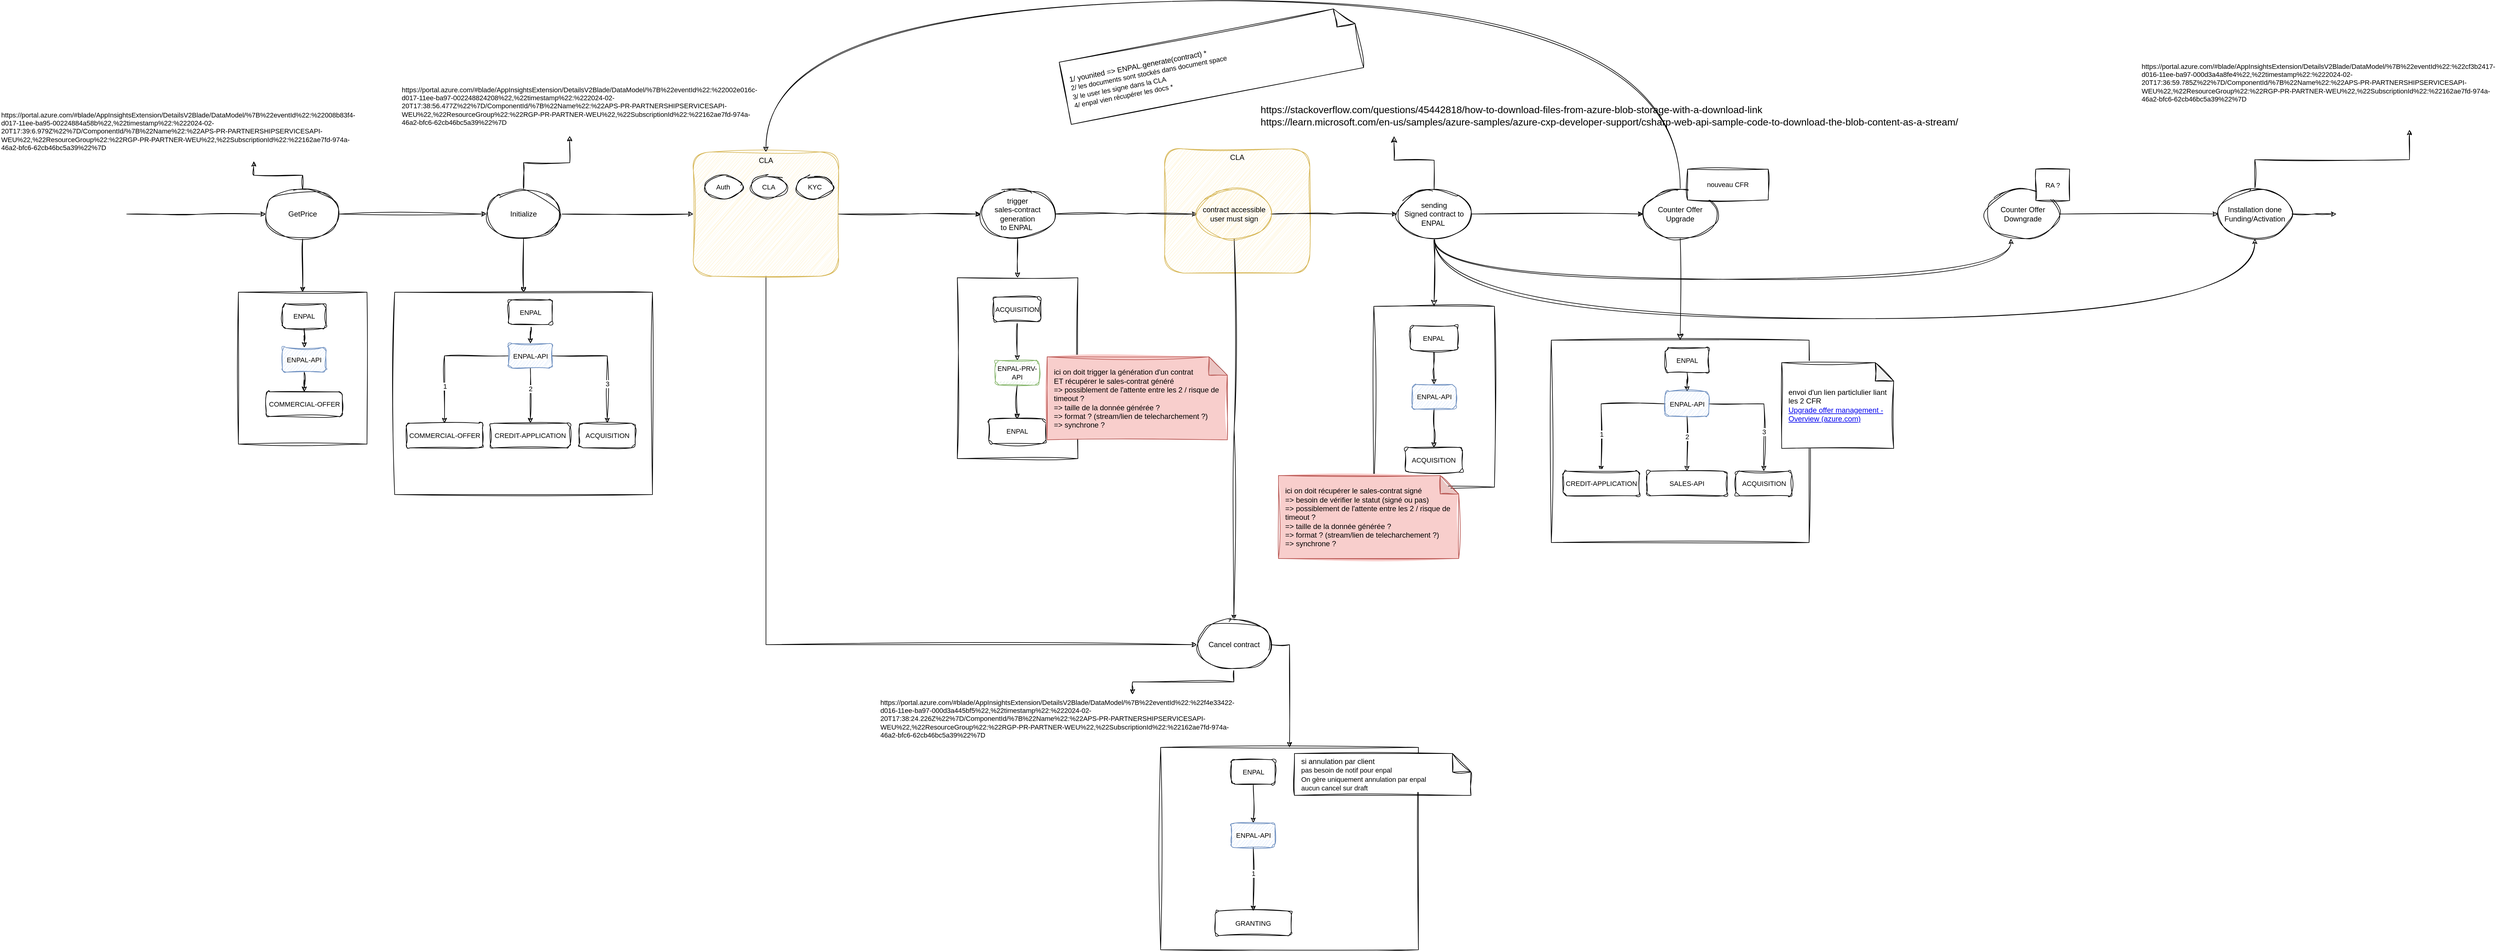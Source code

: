 <mxfile version="23.1.5" type="github">
  <diagram name="Page-1" id="ll8dguvFfSGfcC2gaz9z">
    <mxGraphModel dx="2431" dy="1378" grid="0" gridSize="10" guides="1" tooltips="1" connect="1" arrows="1" fold="1" page="0" pageScale="1" pageWidth="827" pageHeight="1169" math="0" shadow="0">
      <root>
        <mxCell id="0" />
        <mxCell id="1" parent="0" />
        <mxCell id="O_qo1a9OV6YFcOZOdrmT-1" value="CLA&lt;br&gt;&lt;div&gt;&lt;br/&gt;&lt;/div&gt;" style="rounded=1;whiteSpace=wrap;html=1;sketch=1;hachureGap=4;jiggle=2;curveFitting=1;align=center;verticalAlign=top;fillColor=#fff2cc;strokeColor=#d6b656;" vertex="1" parent="1">
          <mxGeometry x="1339" y="12" width="236" height="202" as="geometry" />
        </mxCell>
        <mxCell id="O_qo1a9OV6YFcOZOdrmT-2" value="" style="rounded=0;whiteSpace=wrap;html=1;sketch=1;hachureGap=4;jiggle=2;curveFitting=1;fontFamily=Helvetica;fontSize=11;fontColor=default;labelBackgroundColor=default;" vertex="1" parent="1">
          <mxGeometry x="1002" y="221.5" width="196" height="294" as="geometry" />
        </mxCell>
        <mxCell id="O_qo1a9OV6YFcOZOdrmT-3" value="" style="rounded=0;whiteSpace=wrap;html=1;sketch=1;hachureGap=4;jiggle=2;curveFitting=1;fontFamily=Helvetica;fontSize=11;fontColor=default;labelBackgroundColor=default;" vertex="1" parent="1">
          <mxGeometry x="-166.5" y="245" width="209" height="247" as="geometry" />
        </mxCell>
        <mxCell id="O_qo1a9OV6YFcOZOdrmT-4" style="edgeStyle=orthogonalEdgeStyle;rounded=0;sketch=1;hachureGap=4;jiggle=2;curveFitting=1;orthogonalLoop=1;jettySize=auto;html=1;" edge="1" parent="1" source="O_qo1a9OV6YFcOZOdrmT-7" target="O_qo1a9OV6YFcOZOdrmT-11">
          <mxGeometry relative="1" as="geometry" />
        </mxCell>
        <mxCell id="O_qo1a9OV6YFcOZOdrmT-5" style="edgeStyle=orthogonalEdgeStyle;rounded=0;sketch=1;hachureGap=4;jiggle=2;curveFitting=1;orthogonalLoop=1;jettySize=auto;html=1;strokeColor=default;align=center;verticalAlign=middle;fontFamily=Helvetica;fontSize=11;fontColor=default;labelBackgroundColor=default;endArrow=classic;exitX=0.5;exitY=1;exitDx=0;exitDy=0;" edge="1" parent="1" source="O_qo1a9OV6YFcOZOdrmT-7" target="O_qo1a9OV6YFcOZOdrmT-3">
          <mxGeometry relative="1" as="geometry" />
        </mxCell>
        <mxCell id="O_qo1a9OV6YFcOZOdrmT-6" style="edgeStyle=orthogonalEdgeStyle;rounded=0;sketch=1;hachureGap=4;jiggle=2;curveFitting=1;orthogonalLoop=1;jettySize=auto;html=1;strokeColor=default;align=center;verticalAlign=middle;fontFamily=Helvetica;fontSize=11;fontColor=default;labelBackgroundColor=default;endArrow=classic;entryX=0.75;entryY=1;entryDx=0;entryDy=0;" edge="1" parent="1" source="O_qo1a9OV6YFcOZOdrmT-7" target="O_qo1a9OV6YFcOZOdrmT-43">
          <mxGeometry relative="1" as="geometry" />
        </mxCell>
        <mxCell id="O_qo1a9OV6YFcOZOdrmT-7" value="GetPrice" style="ellipse;whiteSpace=wrap;html=1;sketch=1;hachureGap=4;jiggle=2;curveFitting=1;" vertex="1" parent="1">
          <mxGeometry x="-122" y="78" width="120" height="80" as="geometry" />
        </mxCell>
        <mxCell id="O_qo1a9OV6YFcOZOdrmT-8" style="edgeStyle=orthogonalEdgeStyle;rounded=0;sketch=1;hachureGap=4;jiggle=2;curveFitting=1;orthogonalLoop=1;jettySize=auto;html=1;" edge="1" parent="1" source="O_qo1a9OV6YFcOZOdrmT-11" target="O_qo1a9OV6YFcOZOdrmT-13">
          <mxGeometry relative="1" as="geometry" />
        </mxCell>
        <mxCell id="O_qo1a9OV6YFcOZOdrmT-9" style="edgeStyle=orthogonalEdgeStyle;rounded=0;sketch=1;hachureGap=4;jiggle=2;curveFitting=1;orthogonalLoop=1;jettySize=auto;html=1;entryX=0;entryY=0.5;entryDx=0;entryDy=0;strokeColor=default;align=center;verticalAlign=middle;fontFamily=Helvetica;fontSize=11;fontColor=default;labelBackgroundColor=default;endArrow=classic;exitX=0.5;exitY=1;exitDx=0;exitDy=0;" edge="1" parent="1" source="O_qo1a9OV6YFcOZOdrmT-13" target="O_qo1a9OV6YFcOZOdrmT-32">
          <mxGeometry relative="1" as="geometry" />
        </mxCell>
        <mxCell id="O_qo1a9OV6YFcOZOdrmT-10" style="edgeStyle=orthogonalEdgeStyle;rounded=0;sketch=1;hachureGap=4;jiggle=2;curveFitting=1;orthogonalLoop=1;jettySize=auto;html=1;entryX=0.5;entryY=1;entryDx=0;entryDy=0;strokeColor=default;align=center;verticalAlign=middle;fontFamily=Helvetica;fontSize=11;fontColor=default;labelBackgroundColor=default;endArrow=classic;" edge="1" parent="1" source="O_qo1a9OV6YFcOZOdrmT-11" target="O_qo1a9OV6YFcOZOdrmT-56">
          <mxGeometry relative="1" as="geometry" />
        </mxCell>
        <mxCell id="O_qo1a9OV6YFcOZOdrmT-11" value="Initialize" style="ellipse;whiteSpace=wrap;html=1;sketch=1;hachureGap=4;jiggle=2;curveFitting=1;" vertex="1" parent="1">
          <mxGeometry x="237" y="78" width="120" height="80" as="geometry" />
        </mxCell>
        <mxCell id="O_qo1a9OV6YFcOZOdrmT-12" style="edgeStyle=orthogonalEdgeStyle;rounded=0;sketch=1;hachureGap=4;jiggle=2;curveFitting=1;orthogonalLoop=1;jettySize=auto;html=1;" edge="1" parent="1" source="O_qo1a9OV6YFcOZOdrmT-30" target="O_qo1a9OV6YFcOZOdrmT-18">
          <mxGeometry relative="1" as="geometry" />
        </mxCell>
        <mxCell id="O_qo1a9OV6YFcOZOdrmT-13" value="CLA&lt;br&gt;&lt;div&gt;&lt;br/&gt;&lt;/div&gt;" style="rounded=1;whiteSpace=wrap;html=1;sketch=1;hachureGap=4;jiggle=2;curveFitting=1;align=center;verticalAlign=top;fillColor=#fff2cc;strokeColor=#d6b656;" vertex="1" parent="1">
          <mxGeometry x="573" y="17" width="236" height="202" as="geometry" />
        </mxCell>
        <mxCell id="O_qo1a9OV6YFcOZOdrmT-14" value="" style="edgeStyle=orthogonalEdgeStyle;rounded=0;sketch=1;hachureGap=4;jiggle=2;curveFitting=1;orthogonalLoop=1;jettySize=auto;html=1;entryX=0.34;entryY=1.001;entryDx=0;entryDy=0;exitX=0.5;exitY=1;exitDx=0;exitDy=0;curved=1;entryPerimeter=0;" edge="1" parent="1" source="O_qo1a9OV6YFcOZOdrmT-18" target="O_qo1a9OV6YFcOZOdrmT-20">
          <mxGeometry relative="1" as="geometry">
            <Array as="points">
              <mxPoint x="1777" y="224" />
              <mxPoint x="2715" y="224" />
            </Array>
          </mxGeometry>
        </mxCell>
        <mxCell id="O_qo1a9OV6YFcOZOdrmT-15" style="edgeStyle=orthogonalEdgeStyle;rounded=0;sketch=1;hachureGap=4;jiggle=2;curveFitting=1;orthogonalLoop=1;jettySize=auto;html=1;entryX=0.5;entryY=1;entryDx=0;entryDy=0;strokeColor=default;align=center;verticalAlign=middle;fontFamily=Helvetica;fontSize=11;fontColor=default;labelBackgroundColor=default;endArrow=classic;exitX=0.5;exitY=1;exitDx=0;exitDy=0;curved=1;" edge="1" parent="1" source="O_qo1a9OV6YFcOZOdrmT-18" target="O_qo1a9OV6YFcOZOdrmT-23">
          <mxGeometry relative="1" as="geometry">
            <Array as="points">
              <mxPoint x="1777" y="288" />
              <mxPoint x="3111" y="288" />
            </Array>
          </mxGeometry>
        </mxCell>
        <mxCell id="O_qo1a9OV6YFcOZOdrmT-16" style="edgeStyle=orthogonalEdgeStyle;rounded=0;sketch=1;hachureGap=4;jiggle=2;curveFitting=1;orthogonalLoop=1;jettySize=auto;html=1;fontSize=12;startSize=8;endSize=8;entryX=0.19;entryY=1.166;entryDx=0;entryDy=0;entryPerimeter=0;" edge="1" parent="1" source="O_qo1a9OV6YFcOZOdrmT-18" target="O_qo1a9OV6YFcOZOdrmT-77">
          <mxGeometry relative="1" as="geometry" />
        </mxCell>
        <mxCell id="O_qo1a9OV6YFcOZOdrmT-17" style="edgeStyle=none;curved=1;rounded=0;sketch=1;hachureGap=4;jiggle=2;curveFitting=1;orthogonalLoop=1;jettySize=auto;html=1;fontSize=12;startSize=8;endSize=8;" edge="1" parent="1" source="O_qo1a9OV6YFcOZOdrmT-18" target="O_qo1a9OV6YFcOZOdrmT-80">
          <mxGeometry relative="1" as="geometry" />
        </mxCell>
        <mxCell id="O_qo1a9OV6YFcOZOdrmT-18" value="sending&lt;br&gt;Signed contract to&lt;br&gt;ENPAL&amp;nbsp;" style="ellipse;whiteSpace=wrap;html=1;sketch=1;hachureGap=4;jiggle=2;curveFitting=1;" vertex="1" parent="1">
          <mxGeometry x="1717" y="77.93" width="120" height="80" as="geometry" />
        </mxCell>
        <mxCell id="O_qo1a9OV6YFcOZOdrmT-19" style="edgeStyle=orthogonalEdgeStyle;rounded=0;sketch=1;hachureGap=4;jiggle=2;curveFitting=1;orthogonalLoop=1;jettySize=auto;html=1;entryX=0;entryY=0.5;entryDx=0;entryDy=0;" edge="1" parent="1" source="O_qo1a9OV6YFcOZOdrmT-20" target="O_qo1a9OV6YFcOZOdrmT-23">
          <mxGeometry relative="1" as="geometry" />
        </mxCell>
        <mxCell id="O_qo1a9OV6YFcOZOdrmT-20" value="Counter Offer&lt;br&gt;Downgrade" style="ellipse;whiteSpace=wrap;html=1;sketch=1;hachureGap=4;jiggle=2;curveFitting=1;" vertex="1" parent="1">
          <mxGeometry x="2674" y="77.93" width="120" height="80" as="geometry" />
        </mxCell>
        <mxCell id="O_qo1a9OV6YFcOZOdrmT-21" style="edgeStyle=orthogonalEdgeStyle;rounded=0;sketch=1;hachureGap=4;jiggle=2;curveFitting=1;orthogonalLoop=1;jettySize=auto;html=1;strokeColor=default;align=center;verticalAlign=middle;fontFamily=Helvetica;fontSize=11;fontColor=default;labelBackgroundColor=default;endArrow=classic;" edge="1" parent="1" source="O_qo1a9OV6YFcOZOdrmT-23">
          <mxGeometry relative="1" as="geometry">
            <mxPoint x="3243.6" y="117.93" as="targetPoint" />
          </mxGeometry>
        </mxCell>
        <mxCell id="O_qo1a9OV6YFcOZOdrmT-22" style="edgeStyle=orthogonalEdgeStyle;rounded=0;sketch=1;hachureGap=4;jiggle=2;curveFitting=1;orthogonalLoop=1;jettySize=auto;html=1;strokeColor=default;align=center;verticalAlign=middle;fontFamily=Helvetica;fontSize=11;fontColor=default;labelBackgroundColor=default;endArrow=classic;entryX=0.75;entryY=1;entryDx=0;entryDy=0;" edge="1" parent="1" source="O_qo1a9OV6YFcOZOdrmT-23" target="O_qo1a9OV6YFcOZOdrmT-42">
          <mxGeometry relative="1" as="geometry" />
        </mxCell>
        <mxCell id="O_qo1a9OV6YFcOZOdrmT-23" value="Installation done&lt;br&gt;Funding/Activation" style="ellipse;whiteSpace=wrap;html=1;sketch=1;hachureGap=4;jiggle=2;curveFitting=1;" vertex="1" parent="1">
          <mxGeometry x="3051" y="77.93" width="120" height="80" as="geometry" />
        </mxCell>
        <mxCell id="O_qo1a9OV6YFcOZOdrmT-24" value="" style="edgeStyle=orthogonalEdgeStyle;rounded=0;sketch=1;hachureGap=4;jiggle=2;curveFitting=1;orthogonalLoop=1;jettySize=auto;html=1;" edge="1" parent="1" source="O_qo1a9OV6YFcOZOdrmT-18" target="O_qo1a9OV6YFcOZOdrmT-27">
          <mxGeometry relative="1" as="geometry">
            <mxPoint x="1674" y="117.93" as="sourcePoint" />
            <mxPoint x="2126" y="115.93" as="targetPoint" />
          </mxGeometry>
        </mxCell>
        <mxCell id="O_qo1a9OV6YFcOZOdrmT-25" style="edgeStyle=orthogonalEdgeStyle;rounded=0;sketch=1;hachureGap=4;jiggle=2;curveFitting=1;orthogonalLoop=1;jettySize=auto;html=1;entryX=0.5;entryY=0;entryDx=0;entryDy=0;exitX=0.5;exitY=0;exitDx=0;exitDy=0;curved=1;" edge="1" parent="1" source="O_qo1a9OV6YFcOZOdrmT-27" target="O_qo1a9OV6YFcOZOdrmT-13">
          <mxGeometry relative="1" as="geometry">
            <Array as="points">
              <mxPoint x="2177" y="-229" />
              <mxPoint x="691" y="-229" />
            </Array>
          </mxGeometry>
        </mxCell>
        <mxCell id="O_qo1a9OV6YFcOZOdrmT-26" style="edgeStyle=orthogonalEdgeStyle;rounded=0;sketch=1;hachureGap=4;jiggle=2;curveFitting=1;orthogonalLoop=1;jettySize=auto;html=1;entryX=0.5;entryY=0;entryDx=0;entryDy=0;fontSize=12;startSize=8;endSize=8;" edge="1" parent="1" source="O_qo1a9OV6YFcOZOdrmT-27" target="O_qo1a9OV6YFcOZOdrmT-88">
          <mxGeometry relative="1" as="geometry" />
        </mxCell>
        <mxCell id="O_qo1a9OV6YFcOZOdrmT-27" value="Counter Offer&lt;br&gt;Upgrade" style="ellipse;whiteSpace=wrap;html=1;sketch=1;hachureGap=4;jiggle=2;curveFitting=1;" vertex="1" parent="1">
          <mxGeometry x="2117" y="77.93" width="120" height="80" as="geometry" />
        </mxCell>
        <mxCell id="O_qo1a9OV6YFcOZOdrmT-28" value="" style="edgeStyle=orthogonalEdgeStyle;rounded=0;sketch=1;hachureGap=4;jiggle=2;curveFitting=1;orthogonalLoop=1;jettySize=auto;html=1;" edge="1" parent="1" source="O_qo1a9OV6YFcOZOdrmT-76" target="O_qo1a9OV6YFcOZOdrmT-30">
          <mxGeometry relative="1" as="geometry">
            <mxPoint x="809" y="118" as="sourcePoint" />
            <mxPoint x="1371" y="118" as="targetPoint" />
          </mxGeometry>
        </mxCell>
        <mxCell id="O_qo1a9OV6YFcOZOdrmT-29" style="edgeStyle=orthogonalEdgeStyle;rounded=0;sketch=1;hachureGap=4;jiggle=2;curveFitting=1;orthogonalLoop=1;jettySize=auto;html=1;entryX=0.5;entryY=0;entryDx=0;entryDy=0;strokeColor=default;align=center;verticalAlign=middle;fontFamily=Helvetica;fontSize=11;fontColor=default;labelBackgroundColor=default;endArrow=classic;" edge="1" parent="1" source="O_qo1a9OV6YFcOZOdrmT-30" target="O_qo1a9OV6YFcOZOdrmT-32">
          <mxGeometry relative="1" as="geometry" />
        </mxCell>
        <mxCell id="O_qo1a9OV6YFcOZOdrmT-30" value="contract accessible&lt;br&gt;user must sign" style="ellipse;whiteSpace=wrap;html=1;sketch=1;hachureGap=4;jiggle=2;curveFitting=1;fillColor=#fff2cc;strokeColor=#d6b656;" vertex="1" parent="1">
          <mxGeometry x="1392" y="78" width="120" height="80" as="geometry" />
        </mxCell>
        <mxCell id="O_qo1a9OV6YFcOZOdrmT-31" style="edgeStyle=orthogonalEdgeStyle;rounded=0;sketch=1;hachureGap=4;jiggle=2;curveFitting=1;orthogonalLoop=1;jettySize=auto;html=1;strokeColor=default;align=center;verticalAlign=middle;fontFamily=Helvetica;fontSize=11;fontColor=default;labelBackgroundColor=default;endArrow=classic;entryX=0.75;entryY=0;entryDx=0;entryDy=0;" edge="1" parent="1" source="O_qo1a9OV6YFcOZOdrmT-32" target="O_qo1a9OV6YFcOZOdrmT-59">
          <mxGeometry relative="1" as="geometry" />
        </mxCell>
        <mxCell id="O_qo1a9OV6YFcOZOdrmT-32" value="Cancel contract" style="ellipse;whiteSpace=wrap;html=1;sketch=1;hachureGap=4;jiggle=2;curveFitting=1;" vertex="1" parent="1">
          <mxGeometry x="1391.5" y="778" width="120" height="80" as="geometry" />
        </mxCell>
        <mxCell id="O_qo1a9OV6YFcOZOdrmT-33" value="" style="endArrow=classic;html=1;rounded=0;sketch=1;hachureGap=4;jiggle=2;curveFitting=1;strokeColor=default;align=center;verticalAlign=middle;fontFamily=Helvetica;fontSize=11;fontColor=default;labelBackgroundColor=default;edgeStyle=orthogonalEdgeStyle;entryX=0;entryY=0.5;entryDx=0;entryDy=0;" edge="1" parent="1" target="O_qo1a9OV6YFcOZOdrmT-7">
          <mxGeometry width="50" height="50" relative="1" as="geometry">
            <mxPoint x="-348" y="118" as="sourcePoint" />
            <mxPoint x="261" y="430" as="targetPoint" />
          </mxGeometry>
        </mxCell>
        <mxCell id="O_qo1a9OV6YFcOZOdrmT-34" value="Auth" style="ellipse;whiteSpace=wrap;html=1;sketch=1;hachureGap=4;jiggle=2;curveFitting=1;fontFamily=Helvetica;fontSize=11;fontColor=default;labelBackgroundColor=default;" vertex="1" parent="1">
          <mxGeometry x="591" y="56" width="61" height="36" as="geometry" />
        </mxCell>
        <mxCell id="O_qo1a9OV6YFcOZOdrmT-35" value="CLA" style="ellipse;whiteSpace=wrap;html=1;sketch=1;hachureGap=4;jiggle=2;curveFitting=1;fontFamily=Helvetica;fontSize=11;fontColor=default;labelBackgroundColor=default;" vertex="1" parent="1">
          <mxGeometry x="665" y="56" width="61" height="36" as="geometry" />
        </mxCell>
        <mxCell id="O_qo1a9OV6YFcOZOdrmT-36" value="KYC" style="ellipse;whiteSpace=wrap;html=1;sketch=1;hachureGap=4;jiggle=2;curveFitting=1;fontFamily=Helvetica;fontSize=11;fontColor=default;labelBackgroundColor=default;" vertex="1" parent="1">
          <mxGeometry x="740" y="56" width="61" height="36" as="geometry" />
        </mxCell>
        <mxCell id="O_qo1a9OV6YFcOZOdrmT-37" value="" style="edgeStyle=orthogonalEdgeStyle;rounded=0;sketch=1;hachureGap=4;jiggle=2;curveFitting=1;orthogonalLoop=1;jettySize=auto;html=1;strokeColor=default;align=center;verticalAlign=middle;fontFamily=Helvetica;fontSize=11;fontColor=default;labelBackgroundColor=default;endArrow=classic;" edge="1" parent="1" source="O_qo1a9OV6YFcOZOdrmT-38" target="O_qo1a9OV6YFcOZOdrmT-40">
          <mxGeometry relative="1" as="geometry" />
        </mxCell>
        <mxCell id="O_qo1a9OV6YFcOZOdrmT-38" value="ENPAL" style="rounded=1;whiteSpace=wrap;html=1;sketch=1;hachureGap=4;jiggle=2;curveFitting=1;fontFamily=Helvetica;fontSize=11;fontColor=default;labelBackgroundColor=default;" vertex="1" parent="1">
          <mxGeometry x="-95" y="264" width="71" height="40" as="geometry" />
        </mxCell>
        <mxCell id="O_qo1a9OV6YFcOZOdrmT-39" value="" style="edgeStyle=orthogonalEdgeStyle;rounded=0;sketch=1;hachureGap=4;jiggle=2;curveFitting=1;orthogonalLoop=1;jettySize=auto;html=1;strokeColor=default;align=center;verticalAlign=middle;fontFamily=Helvetica;fontSize=11;fontColor=default;labelBackgroundColor=default;endArrow=classic;" edge="1" parent="1" source="O_qo1a9OV6YFcOZOdrmT-40" target="O_qo1a9OV6YFcOZOdrmT-41">
          <mxGeometry relative="1" as="geometry" />
        </mxCell>
        <mxCell id="O_qo1a9OV6YFcOZOdrmT-40" value="ENPAL-API" style="rounded=1;whiteSpace=wrap;html=1;sketch=1;hachureGap=4;jiggle=2;curveFitting=1;fontFamily=Helvetica;fontSize=11;labelBackgroundColor=default;fillColor=#dae8fc;strokeColor=#6c8ebf;" vertex="1" parent="1">
          <mxGeometry x="-95" y="335" width="71" height="40" as="geometry" />
        </mxCell>
        <mxCell id="O_qo1a9OV6YFcOZOdrmT-41" value="COMMERCIAL-OFFER" style="rounded=1;whiteSpace=wrap;html=1;sketch=1;hachureGap=4;jiggle=2;curveFitting=1;fontFamily=Helvetica;fontSize=11;fontColor=default;labelBackgroundColor=default;" vertex="1" parent="1">
          <mxGeometry x="-121.5" y="407" width="124" height="40" as="geometry" />
        </mxCell>
        <mxCell id="O_qo1a9OV6YFcOZOdrmT-42" value="https://portal.azure.com/#blade/AppInsightsExtension/DetailsV2Blade/DataModel/%7B%22eventId%22:%22cf3b2417-d016-11ee-ba97-000d3a4a8fe4%22,%22timestamp%22:%222024-02-20T17:36:59.785Z%22%7D/ComponentId/%7B%22Name%22:%22APS-PR-PARTNERSHIPSERVICESAPI-WEU%22,%22ResourceGroup%22:%22RGP-PR-PARTNER-WEU%22,%22SubscriptionId%22:%22162ae7fd-974a-46a2-bfc6-62cb46bc5a39%22%7D" style="text;whiteSpace=wrap;fontFamily=Helvetica;fontSize=11;fontColor=default;labelBackgroundColor=default;" vertex="1" parent="1">
          <mxGeometry x="2925" y="-135" width="583" height="116" as="geometry" />
        </mxCell>
        <mxCell id="O_qo1a9OV6YFcOZOdrmT-43" value="https://portal.azure.com/#blade/AppInsightsExtension/DetailsV2Blade/DataModel/%7B%22eventId%22:%22008b83f4-d017-11ee-ba95-00224884a58b%22,%22timestamp%22:%222024-02-20T17:39:6.979Z%22%7D/ComponentId/%7B%22Name%22:%22APS-PR-PARTNERSHIPSERVICESAPI-WEU%22,%22ResourceGroup%22:%22RGP-PR-PARTNER-WEU%22,%22SubscriptionId%22:%22162ae7fd-974a-46a2-bfc6-62cb46bc5a39%22%7D" style="text;whiteSpace=wrap;fontFamily=Helvetica;fontSize=11;fontColor=default;labelBackgroundColor=default;" vertex="1" parent="1">
          <mxGeometry x="-553.997" y="-56.003" width="550" height="88" as="geometry" />
        </mxCell>
        <mxCell id="O_qo1a9OV6YFcOZOdrmT-44" value="" style="rounded=0;whiteSpace=wrap;html=1;sketch=1;hachureGap=4;jiggle=2;curveFitting=1;fontFamily=Helvetica;fontSize=11;fontColor=default;labelBackgroundColor=default;" vertex="1" parent="1">
          <mxGeometry x="87.5" y="245" width="419" height="329" as="geometry" />
        </mxCell>
        <mxCell id="O_qo1a9OV6YFcOZOdrmT-45" style="edgeStyle=orthogonalEdgeStyle;rounded=0;sketch=1;hachureGap=4;jiggle=2;curveFitting=1;orthogonalLoop=1;jettySize=auto;html=1;entryX=0.5;entryY=0;entryDx=0;entryDy=0;strokeColor=default;align=center;verticalAlign=middle;fontFamily=Helvetica;fontSize=11;fontColor=default;labelBackgroundColor=default;endArrow=classic;exitX=0.5;exitY=1;exitDx=0;exitDy=0;" edge="1" parent="1" source="O_qo1a9OV6YFcOZOdrmT-11" target="O_qo1a9OV6YFcOZOdrmT-44">
          <mxGeometry relative="1" as="geometry">
            <mxPoint x="280" y="179" as="sourcePoint" />
          </mxGeometry>
        </mxCell>
        <mxCell id="O_qo1a9OV6YFcOZOdrmT-46" value="" style="edgeStyle=orthogonalEdgeStyle;rounded=0;sketch=1;hachureGap=4;jiggle=2;curveFitting=1;orthogonalLoop=1;jettySize=auto;html=1;strokeColor=default;align=center;verticalAlign=middle;fontFamily=Helvetica;fontSize=11;fontColor=default;labelBackgroundColor=default;endArrow=classic;" edge="1" parent="1" source="O_qo1a9OV6YFcOZOdrmT-47" target="O_qo1a9OV6YFcOZOdrmT-54">
          <mxGeometry relative="1" as="geometry" />
        </mxCell>
        <mxCell id="O_qo1a9OV6YFcOZOdrmT-47" value="ENPAL" style="rounded=1;whiteSpace=wrap;html=1;sketch=1;hachureGap=4;jiggle=2;curveFitting=1;fontFamily=Helvetica;fontSize=11;fontColor=default;labelBackgroundColor=default;" vertex="1" parent="1">
          <mxGeometry x="272.5" y="257.5" width="71" height="40" as="geometry" />
        </mxCell>
        <mxCell id="O_qo1a9OV6YFcOZOdrmT-48" value="" style="edgeStyle=orthogonalEdgeStyle;rounded=0;sketch=1;hachureGap=4;jiggle=2;curveFitting=1;orthogonalLoop=1;jettySize=auto;html=1;strokeColor=default;align=center;verticalAlign=middle;fontFamily=Helvetica;fontSize=11;fontColor=default;labelBackgroundColor=default;endArrow=classic;" edge="1" parent="1" source="O_qo1a9OV6YFcOZOdrmT-54" target="O_qo1a9OV6YFcOZOdrmT-55">
          <mxGeometry relative="1" as="geometry" />
        </mxCell>
        <mxCell id="O_qo1a9OV6YFcOZOdrmT-49" value="1" style="edgeLabel;html=1;align=center;verticalAlign=middle;resizable=0;points=[];sketch=1;hachureGap=4;jiggle=2;curveFitting=1;fontFamily=Helvetica;fontSize=11;fontColor=default;labelBackgroundColor=default;" vertex="1" connectable="0" parent="O_qo1a9OV6YFcOZOdrmT-48">
          <mxGeometry x="0.067" relative="1" as="geometry">
            <mxPoint y="39" as="offset" />
          </mxGeometry>
        </mxCell>
        <mxCell id="O_qo1a9OV6YFcOZOdrmT-50" value="" style="edgeStyle=orthogonalEdgeStyle;rounded=0;sketch=1;hachureGap=4;jiggle=2;curveFitting=1;orthogonalLoop=1;jettySize=auto;html=1;strokeColor=default;align=center;verticalAlign=middle;fontFamily=Helvetica;fontSize=11;fontColor=default;labelBackgroundColor=default;endArrow=classic;" edge="1" parent="1" source="O_qo1a9OV6YFcOZOdrmT-54" target="O_qo1a9OV6YFcOZOdrmT-57">
          <mxGeometry relative="1" as="geometry" />
        </mxCell>
        <mxCell id="O_qo1a9OV6YFcOZOdrmT-51" value="2" style="edgeLabel;html=1;align=center;verticalAlign=middle;resizable=0;points=[];sketch=1;hachureGap=4;jiggle=2;curveFitting=1;fontFamily=Helvetica;fontSize=11;fontColor=default;labelBackgroundColor=default;" vertex="1" connectable="0" parent="O_qo1a9OV6YFcOZOdrmT-50">
          <mxGeometry x="-0.338" y="3" relative="1" as="geometry">
            <mxPoint x="-3" y="4" as="offset" />
          </mxGeometry>
        </mxCell>
        <mxCell id="O_qo1a9OV6YFcOZOdrmT-52" value="" style="edgeStyle=orthogonalEdgeStyle;rounded=0;sketch=1;hachureGap=4;jiggle=2;curveFitting=1;orthogonalLoop=1;jettySize=auto;html=1;strokeColor=default;align=center;verticalAlign=middle;fontFamily=Helvetica;fontSize=11;fontColor=default;labelBackgroundColor=default;endArrow=classic;" edge="1" parent="1" source="O_qo1a9OV6YFcOZOdrmT-54" target="O_qo1a9OV6YFcOZOdrmT-58">
          <mxGeometry relative="1" as="geometry" />
        </mxCell>
        <mxCell id="O_qo1a9OV6YFcOZOdrmT-53" value="3" style="edgeLabel;html=1;align=center;verticalAlign=middle;resizable=0;points=[];sketch=1;hachureGap=4;jiggle=2;curveFitting=1;fontFamily=Helvetica;fontSize=11;fontColor=default;labelBackgroundColor=default;" vertex="1" connectable="0" parent="O_qo1a9OV6YFcOZOdrmT-52">
          <mxGeometry x="-0.303" relative="1" as="geometry">
            <mxPoint x="20" y="45" as="offset" />
          </mxGeometry>
        </mxCell>
        <mxCell id="O_qo1a9OV6YFcOZOdrmT-54" value="ENPAL-API" style="rounded=1;whiteSpace=wrap;html=1;sketch=1;hachureGap=4;jiggle=2;curveFitting=1;fontFamily=Helvetica;fontSize=11;labelBackgroundColor=default;fillColor=#dae8fc;strokeColor=#6c8ebf;" vertex="1" parent="1">
          <mxGeometry x="272.5" y="328.5" width="71" height="40" as="geometry" />
        </mxCell>
        <mxCell id="O_qo1a9OV6YFcOZOdrmT-55" value="COMMERCIAL-OFFER" style="rounded=1;whiteSpace=wrap;html=1;sketch=1;hachureGap=4;jiggle=2;curveFitting=1;fontFamily=Helvetica;fontSize=11;fontColor=default;labelBackgroundColor=default;" vertex="1" parent="1">
          <mxGeometry x="106.5" y="458" width="124" height="40" as="geometry" />
        </mxCell>
        <mxCell id="O_qo1a9OV6YFcOZOdrmT-56" value="https://portal.azure.com/#blade/AppInsightsExtension/DetailsV2Blade/DataModel/%7B%22eventId%22:%22002e016c-d017-11ee-ba97-002248824208%22,%22timestamp%22:%222024-02-20T17:38:56.477Z%22%7D/ComponentId/%7B%22Name%22:%22APS-PR-PARTNERSHIPSERVICESAPI-WEU%22,%22ResourceGroup%22:%22RGP-PR-PARTNER-WEU%22,%22SubscriptionId%22:%22162ae7fd-974a-46a2-bfc6-62cb46bc5a39%22%7D" style="text;whiteSpace=wrap;fontFamily=Helvetica;fontSize=11;fontColor=default;labelBackgroundColor=default;" vertex="1" parent="1">
          <mxGeometry x="96.996" y="-96.997" width="550" height="88" as="geometry" />
        </mxCell>
        <mxCell id="O_qo1a9OV6YFcOZOdrmT-57" value="CREDIT-APPLICATION" style="rounded=1;whiteSpace=wrap;html=1;sketch=1;hachureGap=4;jiggle=2;curveFitting=1;fontFamily=Helvetica;fontSize=11;fontColor=default;labelBackgroundColor=default;" vertex="1" parent="1">
          <mxGeometry x="243" y="458" width="130" height="40" as="geometry" />
        </mxCell>
        <mxCell id="O_qo1a9OV6YFcOZOdrmT-58" value="ACQUISITION" style="rounded=1;whiteSpace=wrap;html=1;sketch=1;hachureGap=4;jiggle=2;curveFitting=1;fontFamily=Helvetica;fontSize=11;fontColor=default;labelBackgroundColor=default;" vertex="1" parent="1">
          <mxGeometry x="387.5" y="458" width="91" height="40" as="geometry" />
        </mxCell>
        <mxCell id="O_qo1a9OV6YFcOZOdrmT-59" value="https://portal.azure.com/#blade/AppInsightsExtension/DetailsV2Blade/DataModel/%7B%22eventId%22:%22f4e33422-d016-11ee-ba97-000d3a445bf5%22,%22timestamp%22:%222024-02-20T17:38:24.226Z%22%7D/ComponentId/%7B%22Name%22:%22APS-PR-PARTNERSHIPSERVICESAPI-WEU%22,%22ResourceGroup%22:%22RGP-PR-PARTNER-WEU%22,%22SubscriptionId%22:%22162ae7fd-974a-46a2-bfc6-62cb46bc5a39%22%7D" style="text;whiteSpace=wrap;fontFamily=Helvetica;fontSize=11;fontColor=default;labelBackgroundColor=default;" vertex="1" parent="1">
          <mxGeometry x="874.5" y="899.0" width="550" height="88" as="geometry" />
        </mxCell>
        <mxCell id="O_qo1a9OV6YFcOZOdrmT-60" value="" style="rounded=0;whiteSpace=wrap;html=1;sketch=1;hachureGap=4;jiggle=2;curveFitting=1;fontFamily=Helvetica;fontSize=11;fontColor=default;labelBackgroundColor=default;" vertex="1" parent="1">
          <mxGeometry x="1332.5" y="985" width="419" height="329" as="geometry" />
        </mxCell>
        <mxCell id="O_qo1a9OV6YFcOZOdrmT-61" style="edgeStyle=orthogonalEdgeStyle;rounded=0;sketch=1;hachureGap=4;jiggle=2;curveFitting=1;orthogonalLoop=1;jettySize=auto;html=1;entryX=0.5;entryY=0;entryDx=0;entryDy=0;strokeColor=default;align=center;verticalAlign=middle;fontFamily=Helvetica;fontSize=11;fontColor=default;labelBackgroundColor=default;endArrow=classic;exitX=1;exitY=0.5;exitDx=0;exitDy=0;" edge="1" parent="1" source="O_qo1a9OV6YFcOZOdrmT-32" target="O_qo1a9OV6YFcOZOdrmT-60">
          <mxGeometry relative="1" as="geometry">
            <mxPoint x="1507" y="899" as="sourcePoint" />
          </mxGeometry>
        </mxCell>
        <mxCell id="O_qo1a9OV6YFcOZOdrmT-62" value="" style="edgeStyle=orthogonalEdgeStyle;rounded=0;sketch=1;hachureGap=4;jiggle=2;curveFitting=1;orthogonalLoop=1;jettySize=auto;html=1;strokeColor=default;align=center;verticalAlign=middle;fontFamily=Helvetica;fontSize=11;fontColor=default;labelBackgroundColor=default;endArrow=classic;" edge="1" parent="1" source="O_qo1a9OV6YFcOZOdrmT-63" target="O_qo1a9OV6YFcOZOdrmT-66">
          <mxGeometry relative="1" as="geometry" />
        </mxCell>
        <mxCell id="O_qo1a9OV6YFcOZOdrmT-63" value="ENPAL" style="rounded=1;whiteSpace=wrap;html=1;sketch=1;hachureGap=4;jiggle=2;curveFitting=1;fontFamily=Helvetica;fontSize=11;fontColor=default;labelBackgroundColor=default;" vertex="1" parent="1">
          <mxGeometry x="1447.5" y="1005" width="71" height="40" as="geometry" />
        </mxCell>
        <mxCell id="O_qo1a9OV6YFcOZOdrmT-64" value="" style="edgeStyle=orthogonalEdgeStyle;rounded=0;sketch=1;hachureGap=4;jiggle=2;curveFitting=1;orthogonalLoop=1;jettySize=auto;html=1;strokeColor=default;align=center;verticalAlign=middle;fontFamily=Helvetica;fontSize=11;fontColor=default;labelBackgroundColor=default;endArrow=classic;" edge="1" parent="1" source="O_qo1a9OV6YFcOZOdrmT-66" target="O_qo1a9OV6YFcOZOdrmT-67">
          <mxGeometry relative="1" as="geometry" />
        </mxCell>
        <mxCell id="O_qo1a9OV6YFcOZOdrmT-65" value="1" style="edgeLabel;html=1;align=center;verticalAlign=middle;resizable=0;points=[];sketch=1;hachureGap=4;jiggle=2;curveFitting=1;fontFamily=Helvetica;fontSize=11;fontColor=default;labelBackgroundColor=default;" vertex="1" connectable="0" parent="O_qo1a9OV6YFcOZOdrmT-64">
          <mxGeometry x="0.067" relative="1" as="geometry">
            <mxPoint y="-13" as="offset" />
          </mxGeometry>
        </mxCell>
        <mxCell id="O_qo1a9OV6YFcOZOdrmT-66" value="ENPAL-API" style="rounded=1;whiteSpace=wrap;html=1;sketch=1;hachureGap=4;jiggle=2;curveFitting=1;fontFamily=Helvetica;fontSize=11;labelBackgroundColor=default;fillColor=#dae8fc;strokeColor=#6c8ebf;" vertex="1" parent="1">
          <mxGeometry x="1447.5" y="1108" width="71" height="40" as="geometry" />
        </mxCell>
        <mxCell id="O_qo1a9OV6YFcOZOdrmT-67" value="GRANTING" style="rounded=1;whiteSpace=wrap;html=1;sketch=1;hachureGap=4;jiggle=2;curveFitting=1;fontFamily=Helvetica;fontSize=11;fontColor=default;labelBackgroundColor=default;" vertex="1" parent="1">
          <mxGeometry x="1421" y="1251" width="124" height="40" as="geometry" />
        </mxCell>
        <mxCell id="O_qo1a9OV6YFcOZOdrmT-68" value="" style="edgeStyle=orthogonalEdgeStyle;rounded=0;sketch=1;hachureGap=4;jiggle=2;curveFitting=1;orthogonalLoop=1;jettySize=auto;html=1;strokeColor=default;align=center;verticalAlign=middle;fontFamily=Helvetica;fontSize=11;fontColor=default;labelBackgroundColor=default;endArrow=classic;" edge="1" parent="1" source="O_qo1a9OV6YFcOZOdrmT-69" target="O_qo1a9OV6YFcOZOdrmT-71">
          <mxGeometry relative="1" as="geometry" />
        </mxCell>
        <mxCell id="O_qo1a9OV6YFcOZOdrmT-69" value="ACQUISITION" style="rounded=1;whiteSpace=wrap;html=1;sketch=1;hachureGap=4;jiggle=2;curveFitting=1;fontFamily=Helvetica;fontSize=11;fontColor=default;labelBackgroundColor=default;" vertex="1" parent="1">
          <mxGeometry x="1061" y="253" width="77" height="40" as="geometry" />
        </mxCell>
        <mxCell id="O_qo1a9OV6YFcOZOdrmT-70" style="edgeStyle=orthogonalEdgeStyle;rounded=0;sketch=1;hachureGap=4;jiggle=2;curveFitting=1;orthogonalLoop=1;jettySize=auto;html=1;entryX=0.5;entryY=0;entryDx=0;entryDy=0;strokeColor=default;align=center;verticalAlign=middle;fontFamily=Helvetica;fontSize=11;fontColor=default;labelBackgroundColor=default;endArrow=classic;" edge="1" parent="1" source="O_qo1a9OV6YFcOZOdrmT-71" target="O_qo1a9OV6YFcOZOdrmT-72">
          <mxGeometry relative="1" as="geometry" />
        </mxCell>
        <mxCell id="O_qo1a9OV6YFcOZOdrmT-71" value="ENPAL-PRV-API" style="rounded=1;whiteSpace=wrap;html=1;sketch=1;hachureGap=4;jiggle=2;curveFitting=1;fontFamily=Helvetica;fontSize=11;labelBackgroundColor=default;fillColor=#d5e8d4;strokeColor=#82b366;" vertex="1" parent="1">
          <mxGeometry x="1064" y="356" width="71" height="40" as="geometry" />
        </mxCell>
        <mxCell id="O_qo1a9OV6YFcOZOdrmT-72" value="ENPAL" style="rounded=1;whiteSpace=wrap;html=1;sketch=1;hachureGap=4;jiggle=2;curveFitting=1;fontFamily=Helvetica;fontSize=11;fontColor=default;labelBackgroundColor=default;" vertex="1" parent="1">
          <mxGeometry x="1053" y="451" width="93" height="40" as="geometry" />
        </mxCell>
        <mxCell id="O_qo1a9OV6YFcOZOdrmT-73" value="nouveau CFR" style="rounded=0;whiteSpace=wrap;html=1;sketch=1;hachureGap=4;jiggle=2;curveFitting=1;fontFamily=Helvetica;fontSize=11;fontColor=default;labelBackgroundColor=default;" vertex="1" parent="1">
          <mxGeometry x="2189" y="45" width="131" height="50" as="geometry" />
        </mxCell>
        <mxCell id="O_qo1a9OV6YFcOZOdrmT-74" value="" style="edgeStyle=orthogonalEdgeStyle;rounded=0;sketch=1;hachureGap=4;jiggle=2;curveFitting=1;orthogonalLoop=1;jettySize=auto;html=1;" edge="1" parent="1" source="O_qo1a9OV6YFcOZOdrmT-13" target="O_qo1a9OV6YFcOZOdrmT-76">
          <mxGeometry relative="1" as="geometry">
            <mxPoint x="809" y="118" as="sourcePoint" />
            <mxPoint x="1392" y="118" as="targetPoint" />
          </mxGeometry>
        </mxCell>
        <mxCell id="O_qo1a9OV6YFcOZOdrmT-75" style="edgeStyle=orthogonalEdgeStyle;rounded=0;sketch=1;hachureGap=4;jiggle=2;curveFitting=1;orthogonalLoop=1;jettySize=auto;html=1;entryX=0.5;entryY=0;entryDx=0;entryDy=0;strokeColor=default;align=center;verticalAlign=middle;fontFamily=Helvetica;fontSize=11;fontColor=default;labelBackgroundColor=default;endArrow=classic;" edge="1" parent="1" source="O_qo1a9OV6YFcOZOdrmT-76" target="O_qo1a9OV6YFcOZOdrmT-2">
          <mxGeometry relative="1" as="geometry" />
        </mxCell>
        <mxCell id="O_qo1a9OV6YFcOZOdrmT-76" value="trigger&lt;br&gt;sales-contract generation &lt;br&gt;to ENPAL&amp;nbsp;" style="ellipse;whiteSpace=wrap;html=1;sketch=1;hachureGap=4;jiggle=2;curveFitting=1;" vertex="1" parent="1">
          <mxGeometry x="1040" y="77.93" width="120" height="80" as="geometry" />
        </mxCell>
        <mxCell id="O_qo1a9OV6YFcOZOdrmT-77" value="https://stackoverflow.com/questions/45442818/how-to-download-files-from-azure-blob-storage-with-a-download-link&lt;br&gt;https://learn.microsoft.com/en-us/samples/azure-samples/azure-cxp-developer-support/csharp-web-api-sample-code-to-download-the-blob-content-as-a-stream/" style="text;html=1;align=left;verticalAlign=middle;resizable=0;points=[];autosize=1;strokeColor=none;fillColor=none;fontSize=16;" vertex="1" parent="1">
          <mxGeometry x="1493" y="-67" width="1152" height="50" as="geometry" />
        </mxCell>
        <mxCell id="O_qo1a9OV6YFcOZOdrmT-78" value="ici on doit trigger la génération d&#39;un contrat&lt;br style=&quot;border-color: var(--border-color);&quot;&gt;&lt;span style=&quot;&quot;&gt;ET récupérer le sales-contrat généré&lt;/span&gt;&lt;br style=&quot;border-color: var(--border-color);&quot;&gt;&lt;div style=&quot;&quot;&gt;&lt;span style=&quot;background-color: initial;&quot;&gt;=&amp;gt; possiblement de l&#39;attente entre les 2 /&amp;nbsp;&lt;/span&gt;&lt;span style=&quot;background-color: initial;&quot;&gt;risque de timeout ?&lt;br&gt;=&amp;gt; taille de la donnée générée ? &lt;br&gt;=&amp;gt; format ? (stream/lien de telecharchement ?)&lt;br&gt;=&amp;gt; synchrone ?&lt;/span&gt;&lt;/div&gt;" style="shape=note;whiteSpace=wrap;html=1;backgroundOutline=1;darkOpacity=0.05;sketch=1;hachureGap=4;jiggle=2;curveFitting=1;align=left;spacing=11;fillColor=#f8cecc;strokeColor=#b85450;fillStyle=solid;" vertex="1" parent="1">
          <mxGeometry x="1148" y="350" width="293" height="135" as="geometry" />
        </mxCell>
        <mxCell id="O_qo1a9OV6YFcOZOdrmT-79" value="si annulation par client&lt;br style=&quot;border-color: var(--border-color); font-size: 11px; text-align: center;&quot;&gt;&lt;span style=&quot;font-size: 11px; text-align: center;&quot;&gt;pas besoin de notif pour enpal&lt;/span&gt;&lt;br style=&quot;border-color: var(--border-color); font-size: 11px; text-align: center;&quot;&gt;&lt;span style=&quot;font-size: 11px; text-align: center;&quot;&gt;On gère uniquement annulation par enpal&lt;/span&gt;&lt;br style=&quot;border-color: var(--border-color); font-size: 11px; text-align: center;&quot;&gt;&lt;span style=&quot;font-size: 11px; text-align: center;&quot;&gt;aucun cancel sur draft&lt;/span&gt;" style="shape=note;whiteSpace=wrap;html=1;backgroundOutline=1;darkOpacity=0.05;sketch=1;hachureGap=4;jiggle=2;curveFitting=1;align=left;spacing=11;" vertex="1" parent="1">
          <mxGeometry x="1550" y="995" width="287" height="68" as="geometry" />
        </mxCell>
        <mxCell id="O_qo1a9OV6YFcOZOdrmT-80" value="" style="rounded=0;whiteSpace=wrap;html=1;sketch=1;hachureGap=4;jiggle=2;curveFitting=1;fontFamily=Helvetica;fontSize=11;fontColor=default;labelBackgroundColor=default;" vertex="1" parent="1">
          <mxGeometry x="1679" y="268" width="196" height="294" as="geometry" />
        </mxCell>
        <mxCell id="O_qo1a9OV6YFcOZOdrmT-81" value="" style="edgeStyle=orthogonalEdgeStyle;rounded=0;sketch=1;hachureGap=4;jiggle=2;curveFitting=1;orthogonalLoop=1;jettySize=auto;html=1;strokeColor=default;align=center;verticalAlign=middle;fontFamily=Helvetica;fontSize=11;fontColor=default;labelBackgroundColor=default;endArrow=classic;entryX=0.5;entryY=0;entryDx=0;entryDy=0;" edge="1" parent="1" source="O_qo1a9OV6YFcOZOdrmT-82" target="O_qo1a9OV6YFcOZOdrmT-85">
          <mxGeometry relative="1" as="geometry">
            <mxPoint x="1776.5" y="402.5" as="targetPoint" />
          </mxGeometry>
        </mxCell>
        <mxCell id="O_qo1a9OV6YFcOZOdrmT-82" value="ENPAL" style="rounded=1;whiteSpace=wrap;html=1;sketch=1;hachureGap=4;jiggle=2;curveFitting=1;fontFamily=Helvetica;fontSize=11;fontColor=default;labelBackgroundColor=default;" vertex="1" parent="1">
          <mxGeometry x="1738" y="299.5" width="77" height="40" as="geometry" />
        </mxCell>
        <mxCell id="O_qo1a9OV6YFcOZOdrmT-83" style="edgeStyle=orthogonalEdgeStyle;rounded=0;sketch=1;hachureGap=4;jiggle=2;curveFitting=1;orthogonalLoop=1;jettySize=auto;html=1;entryX=0.5;entryY=0;entryDx=0;entryDy=0;strokeColor=default;align=center;verticalAlign=middle;fontFamily=Helvetica;fontSize=11;fontColor=default;labelBackgroundColor=default;endArrow=classic;exitX=0.5;exitY=1;exitDx=0;exitDy=0;" edge="1" parent="1" source="O_qo1a9OV6YFcOZOdrmT-85" target="O_qo1a9OV6YFcOZOdrmT-84">
          <mxGeometry relative="1" as="geometry">
            <mxPoint x="1776.5" y="442.5" as="sourcePoint" />
          </mxGeometry>
        </mxCell>
        <mxCell id="O_qo1a9OV6YFcOZOdrmT-84" value="ACQUISITION" style="rounded=1;whiteSpace=wrap;html=1;sketch=1;hachureGap=4;jiggle=2;curveFitting=1;fontFamily=Helvetica;fontSize=11;fontColor=default;labelBackgroundColor=default;" vertex="1" parent="1">
          <mxGeometry x="1730" y="497.5" width="93" height="40" as="geometry" />
        </mxCell>
        <mxCell id="O_qo1a9OV6YFcOZOdrmT-85" value="ENPAL-API" style="rounded=1;whiteSpace=wrap;html=1;sketch=1;hachureGap=4;jiggle=2;curveFitting=1;fontFamily=Helvetica;fontSize=11;labelBackgroundColor=default;fillColor=#dae8fc;strokeColor=#6c8ebf;" vertex="1" parent="1">
          <mxGeometry x="1741.5" y="395" width="71" height="40" as="geometry" />
        </mxCell>
        <mxCell id="O_qo1a9OV6YFcOZOdrmT-86" value="ici on doit &lt;span style=&quot;&quot;&gt;récupérer le sales-contrat signé&lt;br&gt;&lt;/span&gt;=&amp;gt; besoin de vérifier le statut (signé ou pas)&lt;br style=&quot;border-color: var(--border-color);&quot;&gt;&lt;div style=&quot;&quot;&gt;&lt;span style=&quot;background-color: initial;&quot;&gt;=&amp;gt; possiblement de l&#39;attente entre les 2 /&amp;nbsp;&lt;/span&gt;&lt;span style=&quot;background-color: initial;&quot;&gt;risque de timeout ?&lt;br&gt;=&amp;gt; taille de la donnée générée ? &lt;br&gt;=&amp;gt; format ? (stream/lien de telecharchement ?)&lt;br&gt;=&amp;gt; synchrone ?&lt;/span&gt;&lt;/div&gt;" style="shape=note;whiteSpace=wrap;html=1;backgroundOutline=1;darkOpacity=0.05;sketch=1;hachureGap=4;jiggle=2;curveFitting=1;align=left;spacing=11;fillColor=#f8cecc;strokeColor=#b85450;fillStyle=solid;" vertex="1" parent="1">
          <mxGeometry x="1524" y="543" width="293" height="135" as="geometry" />
        </mxCell>
        <mxCell id="O_qo1a9OV6YFcOZOdrmT-87" value="1/ younited =&amp;gt; ENPAL.generate(contract) *&lt;br style=&quot;border-color: var(--border-color); font-size: 11px;&quot;&gt;&lt;span style=&quot;font-size: 11px;&quot;&gt;2/ les documents sont stockés dans document space&amp;nbsp;&lt;/span&gt;&lt;br style=&quot;border-color: var(--border-color); font-size: 11px;&quot;&gt;&lt;span style=&quot;font-size: 11px;&quot;&gt;3/ le user les signe dans la CLA&lt;/span&gt;&lt;br style=&quot;border-color: var(--border-color); font-size: 11px;&quot;&gt;&lt;span style=&quot;font-size: 11px;&quot;&gt;4/ enpal vien récupérer les docs *&lt;/span&gt;" style="shape=note;whiteSpace=wrap;html=1;backgroundOutline=1;darkOpacity=0.05;sketch=1;hachureGap=4;jiggle=2;curveFitting=1;align=left;spacing=11;rotation=349;" vertex="1" parent="1">
          <mxGeometry x="1173" y="-176" width="484" height="103" as="geometry" />
        </mxCell>
        <mxCell id="O_qo1a9OV6YFcOZOdrmT-88" value="" style="rounded=0;whiteSpace=wrap;html=1;sketch=1;hachureGap=4;jiggle=2;curveFitting=1;fontFamily=Helvetica;fontSize=11;fontColor=default;labelBackgroundColor=default;" vertex="1" parent="1">
          <mxGeometry x="1967.5" y="323" width="419" height="329" as="geometry" />
        </mxCell>
        <mxCell id="O_qo1a9OV6YFcOZOdrmT-89" value="" style="edgeStyle=orthogonalEdgeStyle;rounded=0;sketch=1;hachureGap=4;jiggle=2;curveFitting=1;orthogonalLoop=1;jettySize=auto;html=1;strokeColor=default;align=center;verticalAlign=middle;fontFamily=Helvetica;fontSize=11;fontColor=default;labelBackgroundColor=default;endArrow=classic;" edge="1" parent="1" source="O_qo1a9OV6YFcOZOdrmT-90" target="O_qo1a9OV6YFcOZOdrmT-97">
          <mxGeometry relative="1" as="geometry" />
        </mxCell>
        <mxCell id="O_qo1a9OV6YFcOZOdrmT-90" value="ENPAL" style="rounded=1;whiteSpace=wrap;html=1;sketch=1;hachureGap=4;jiggle=2;curveFitting=1;fontFamily=Helvetica;fontSize=11;fontColor=default;labelBackgroundColor=default;" vertex="1" parent="1">
          <mxGeometry x="2152.5" y="335.5" width="71" height="40" as="geometry" />
        </mxCell>
        <mxCell id="O_qo1a9OV6YFcOZOdrmT-91" value="" style="edgeStyle=orthogonalEdgeStyle;rounded=0;sketch=1;hachureGap=4;jiggle=2;curveFitting=1;orthogonalLoop=1;jettySize=auto;html=1;strokeColor=default;align=center;verticalAlign=middle;fontFamily=Helvetica;fontSize=11;fontColor=default;labelBackgroundColor=default;endArrow=classic;" edge="1" parent="1" source="O_qo1a9OV6YFcOZOdrmT-97" target="O_qo1a9OV6YFcOZOdrmT-98">
          <mxGeometry relative="1" as="geometry" />
        </mxCell>
        <mxCell id="O_qo1a9OV6YFcOZOdrmT-92" value="1" style="edgeLabel;html=1;align=center;verticalAlign=middle;resizable=0;points=[];sketch=1;hachureGap=4;jiggle=2;curveFitting=1;fontFamily=Helvetica;fontSize=11;fontColor=default;labelBackgroundColor=default;" vertex="1" connectable="0" parent="O_qo1a9OV6YFcOZOdrmT-91">
          <mxGeometry x="0.067" relative="1" as="geometry">
            <mxPoint y="39" as="offset" />
          </mxGeometry>
        </mxCell>
        <mxCell id="O_qo1a9OV6YFcOZOdrmT-93" value="" style="edgeStyle=orthogonalEdgeStyle;rounded=0;sketch=1;hachureGap=4;jiggle=2;curveFitting=1;orthogonalLoop=1;jettySize=auto;html=1;strokeColor=default;align=center;verticalAlign=middle;fontFamily=Helvetica;fontSize=11;fontColor=default;labelBackgroundColor=default;endArrow=classic;" edge="1" parent="1" source="O_qo1a9OV6YFcOZOdrmT-97" target="O_qo1a9OV6YFcOZOdrmT-99">
          <mxGeometry relative="1" as="geometry" />
        </mxCell>
        <mxCell id="O_qo1a9OV6YFcOZOdrmT-94" value="2" style="edgeLabel;html=1;align=center;verticalAlign=middle;resizable=0;points=[];sketch=1;hachureGap=4;jiggle=2;curveFitting=1;fontFamily=Helvetica;fontSize=11;fontColor=default;labelBackgroundColor=default;" vertex="1" connectable="0" parent="O_qo1a9OV6YFcOZOdrmT-93">
          <mxGeometry x="-0.338" y="3" relative="1" as="geometry">
            <mxPoint x="-3" y="4" as="offset" />
          </mxGeometry>
        </mxCell>
        <mxCell id="O_qo1a9OV6YFcOZOdrmT-95" value="" style="edgeStyle=orthogonalEdgeStyle;rounded=0;sketch=1;hachureGap=4;jiggle=2;curveFitting=1;orthogonalLoop=1;jettySize=auto;html=1;strokeColor=default;align=center;verticalAlign=middle;fontFamily=Helvetica;fontSize=11;fontColor=default;labelBackgroundColor=default;endArrow=classic;" edge="1" parent="1" source="O_qo1a9OV6YFcOZOdrmT-97" target="O_qo1a9OV6YFcOZOdrmT-100">
          <mxGeometry relative="1" as="geometry" />
        </mxCell>
        <mxCell id="O_qo1a9OV6YFcOZOdrmT-96" value="3" style="edgeLabel;html=1;align=center;verticalAlign=middle;resizable=0;points=[];sketch=1;hachureGap=4;jiggle=2;curveFitting=1;fontFamily=Helvetica;fontSize=11;fontColor=default;labelBackgroundColor=default;" vertex="1" connectable="0" parent="O_qo1a9OV6YFcOZOdrmT-95">
          <mxGeometry x="-0.303" relative="1" as="geometry">
            <mxPoint x="20" y="45" as="offset" />
          </mxGeometry>
        </mxCell>
        <mxCell id="O_qo1a9OV6YFcOZOdrmT-97" value="ENPAL-API" style="rounded=1;whiteSpace=wrap;html=1;sketch=1;hachureGap=4;jiggle=2;curveFitting=1;fontFamily=Helvetica;fontSize=11;labelBackgroundColor=default;fillColor=#dae8fc;strokeColor=#6c8ebf;" vertex="1" parent="1">
          <mxGeometry x="2152.5" y="406.5" width="71" height="40" as="geometry" />
        </mxCell>
        <mxCell id="O_qo1a9OV6YFcOZOdrmT-98" value="CREDIT-APPLICATION" style="rounded=1;whiteSpace=wrap;html=1;sketch=1;hachureGap=4;jiggle=2;curveFitting=1;fontFamily=Helvetica;fontSize=11;fontColor=default;labelBackgroundColor=default;" vertex="1" parent="1">
          <mxGeometry x="1986.5" y="536" width="124" height="40" as="geometry" />
        </mxCell>
        <mxCell id="O_qo1a9OV6YFcOZOdrmT-99" value="SALES-API" style="rounded=1;whiteSpace=wrap;html=1;sketch=1;hachureGap=4;jiggle=2;curveFitting=1;fontFamily=Helvetica;fontSize=11;fontColor=default;labelBackgroundColor=default;" vertex="1" parent="1">
          <mxGeometry x="2123" y="536" width="130" height="40" as="geometry" />
        </mxCell>
        <mxCell id="O_qo1a9OV6YFcOZOdrmT-100" value="ACQUISITION" style="rounded=1;whiteSpace=wrap;html=1;sketch=1;hachureGap=4;jiggle=2;curveFitting=1;fontFamily=Helvetica;fontSize=11;fontColor=default;labelBackgroundColor=default;" vertex="1" parent="1">
          <mxGeometry x="2267.5" y="536" width="91" height="40" as="geometry" />
        </mxCell>
        <mxCell id="O_qo1a9OV6YFcOZOdrmT-101" value="envoi d&#39;un lien particlulier liant les 2 CFR&lt;br&gt;&lt;a href=&quot;https://dev.azure.com/younitedcredit/SourceHub/_wiki/wikis/SourceHub.wiki/34290/Upgrade-offer-management&quot;&gt;Upgrade offer management - Overview (azure.com)&lt;/a&gt;" style="shape=note;whiteSpace=wrap;html=1;backgroundOutline=1;darkOpacity=0.05;sketch=1;hachureGap=4;jiggle=2;curveFitting=1;align=left;spacing=11;fillStyle=solid;" vertex="1" parent="1">
          <mxGeometry x="2342" y="359.5" width="182" height="139.5" as="geometry" />
        </mxCell>
        <mxCell id="O_qo1a9OV6YFcOZOdrmT-102" value="RA ?" style="rounded=0;whiteSpace=wrap;html=1;sketch=1;hachureGap=4;jiggle=2;curveFitting=1;fontFamily=Helvetica;fontSize=11;fontColor=default;labelBackgroundColor=default;" vertex="1" parent="1">
          <mxGeometry x="2755" y="45" width="55" height="51" as="geometry" />
        </mxCell>
      </root>
    </mxGraphModel>
  </diagram>
</mxfile>
